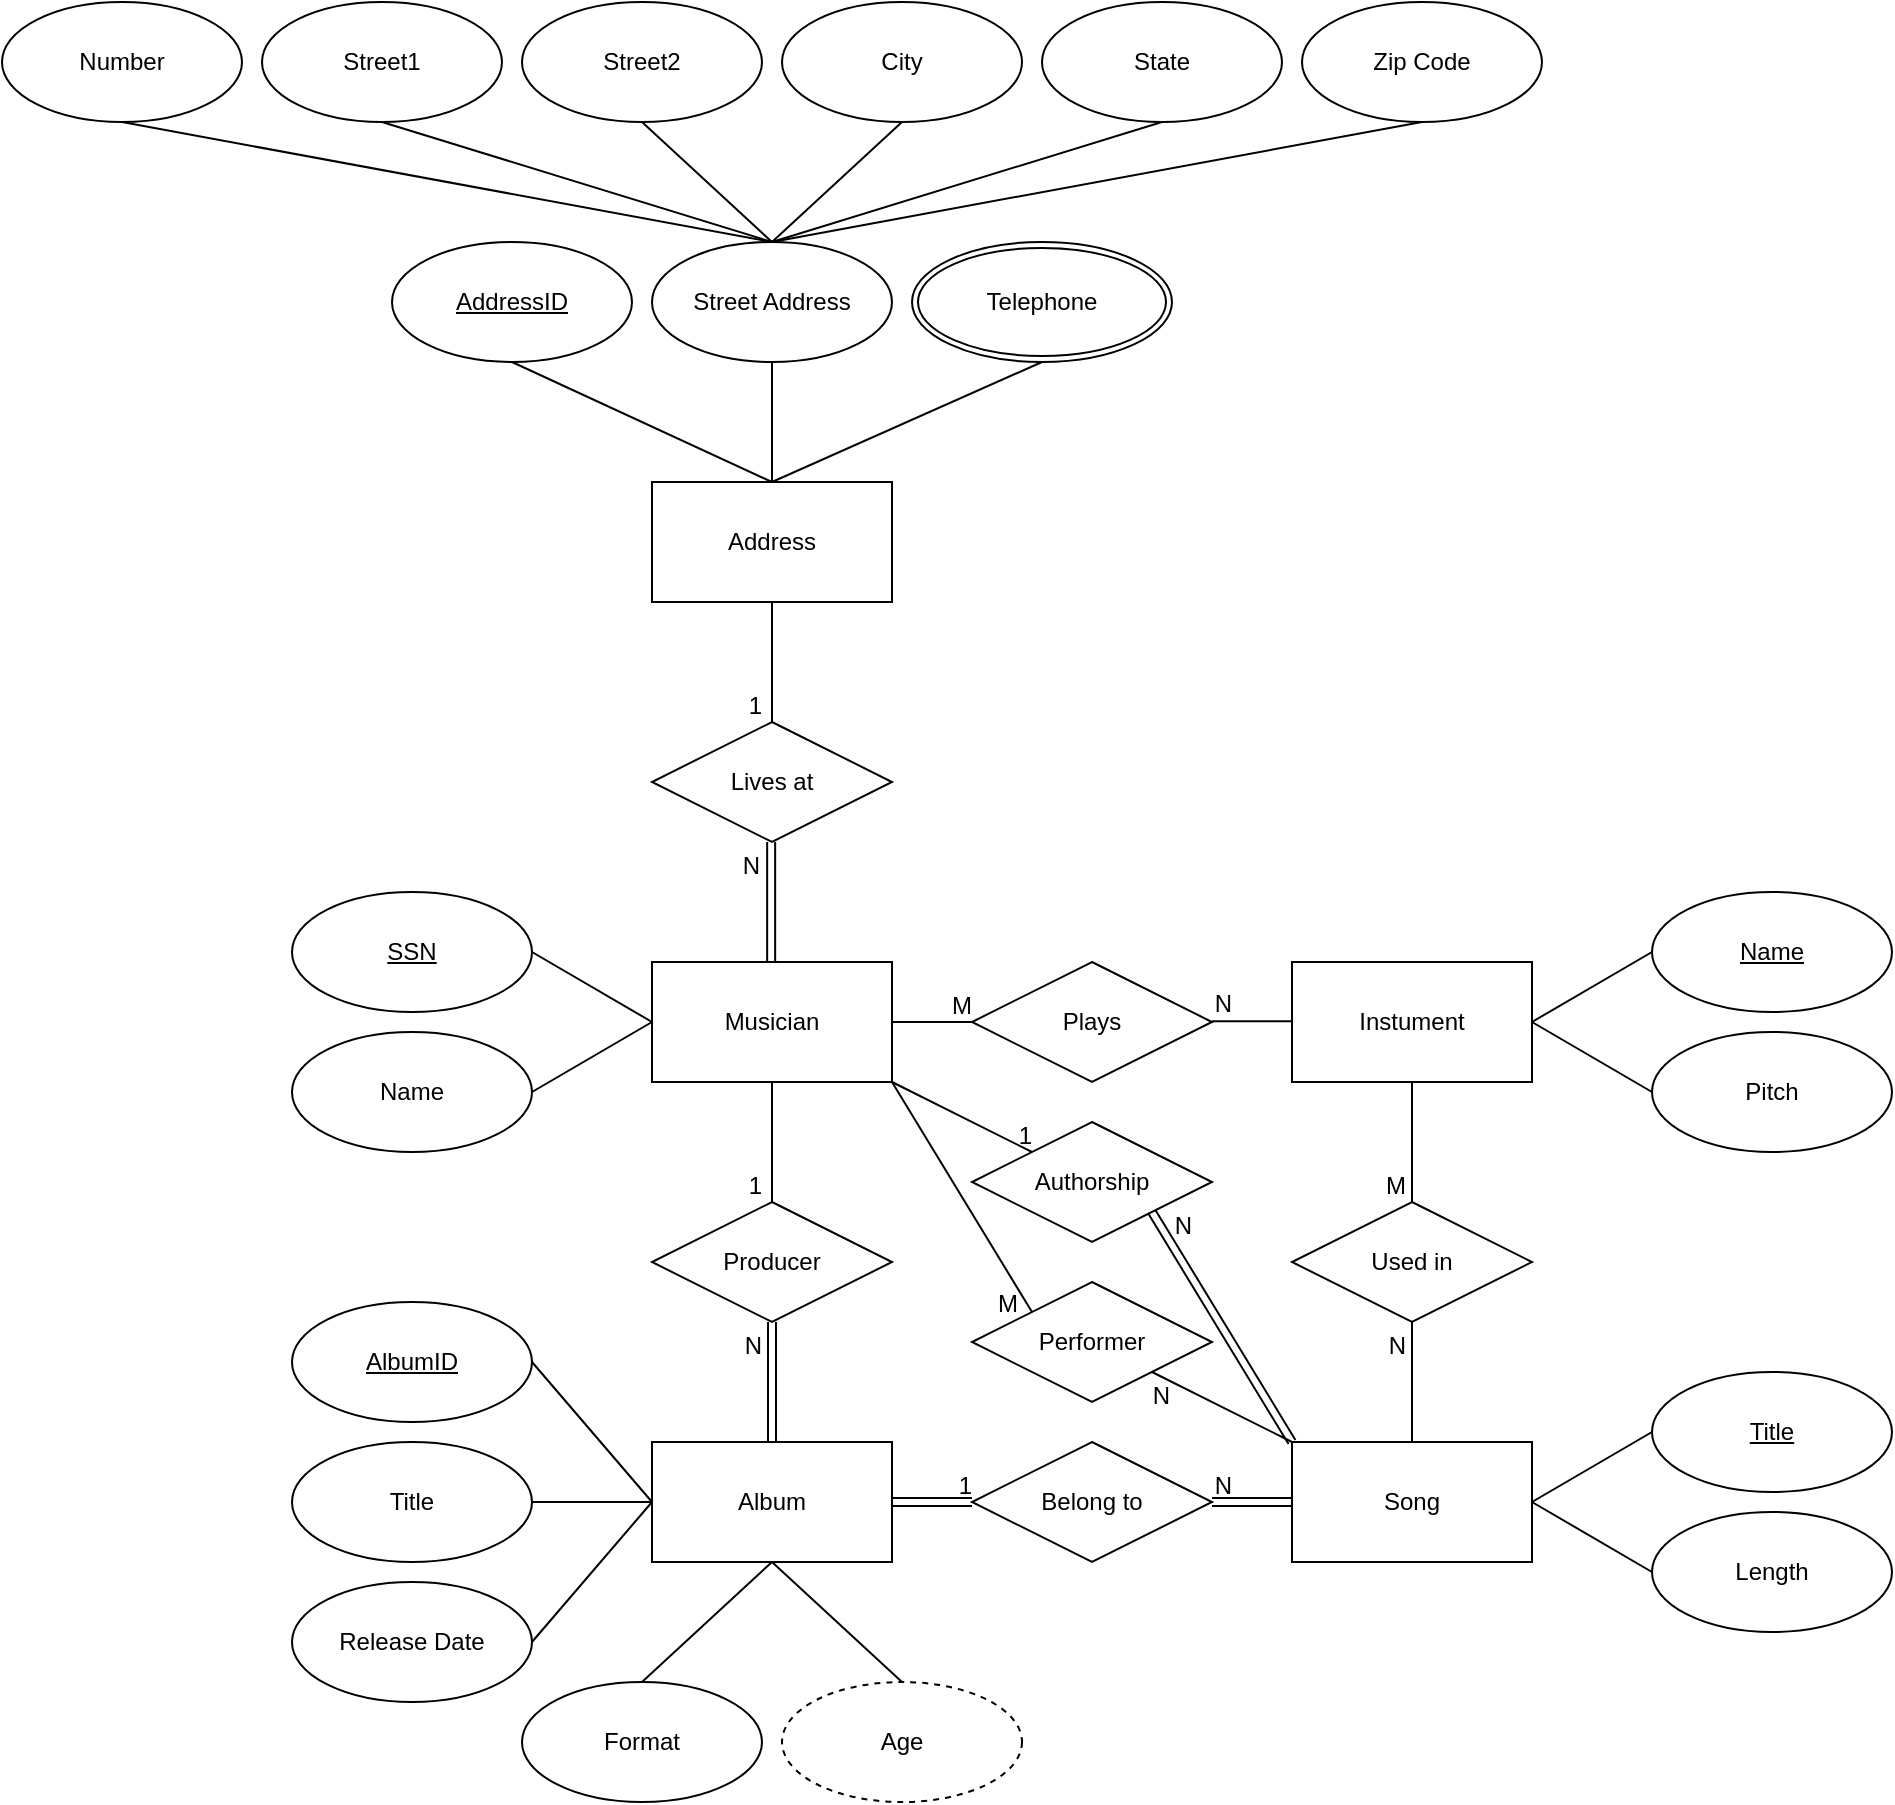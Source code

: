 <mxfile version="17.4.3" type="device"><diagram id="0vm3XnutweE4mUrdaMv1" name="Page-1"><mxGraphModel dx="681" dy="1884" grid="1" gridSize="10" guides="1" tooltips="1" connect="1" arrows="1" fold="1" page="1" pageScale="1" pageWidth="850" pageHeight="1100" math="0" shadow="0"><root><mxCell id="0"/><mxCell id="1" parent="0"/><mxCell id="-oKEnq-iQwS7xdoUa75c-1" value="Musician" style="rounded=0;whiteSpace=wrap;html=1;" vertex="1" parent="1"><mxGeometry x="380" y="290" width="120" height="60" as="geometry"/></mxCell><mxCell id="-oKEnq-iQwS7xdoUa75c-2" value="Instument" style="rounded=0;whiteSpace=wrap;html=1;" vertex="1" parent="1"><mxGeometry x="700" y="290" width="120" height="60" as="geometry"/></mxCell><mxCell id="-oKEnq-iQwS7xdoUa75c-3" value="Address" style="whiteSpace=wrap;html=1;" vertex="1" parent="1"><mxGeometry x="380" y="50" width="120" height="60" as="geometry"/></mxCell><mxCell id="-oKEnq-iQwS7xdoUa75c-4" value="Song" style="whiteSpace=wrap;html=1;" vertex="1" parent="1"><mxGeometry x="700" y="530" width="120" height="60" as="geometry"/></mxCell><mxCell id="-oKEnq-iQwS7xdoUa75c-6" value="Album" style="whiteSpace=wrap;html=1;" vertex="1" parent="1"><mxGeometry x="380" y="530" width="120" height="60" as="geometry"/></mxCell><mxCell id="-oKEnq-iQwS7xdoUa75c-7" value="&lt;u&gt;SSN&lt;/u&gt;" style="ellipse;whiteSpace=wrap;html=1;" vertex="1" parent="1"><mxGeometry x="200" y="255" width="120" height="60" as="geometry"/></mxCell><mxCell id="-oKEnq-iQwS7xdoUa75c-8" value="Name" style="ellipse;whiteSpace=wrap;html=1;" vertex="1" parent="1"><mxGeometry x="200" y="325" width="120" height="60" as="geometry"/></mxCell><mxCell id="-oKEnq-iQwS7xdoUa75c-9" value="&lt;u&gt;AddressID&lt;/u&gt;" style="ellipse;whiteSpace=wrap;html=1;" vertex="1" parent="1"><mxGeometry x="250" y="-70" width="120" height="60" as="geometry"/></mxCell><mxCell id="-oKEnq-iQwS7xdoUa75c-10" value="Number" style="ellipse;whiteSpace=wrap;html=1;" vertex="1" parent="1"><mxGeometry x="55" y="-190" width="120" height="60" as="geometry"/></mxCell><mxCell id="-oKEnq-iQwS7xdoUa75c-11" value="Street1" style="ellipse;whiteSpace=wrap;html=1;" vertex="1" parent="1"><mxGeometry x="185" y="-190" width="120" height="60" as="geometry"/></mxCell><mxCell id="-oKEnq-iQwS7xdoUa75c-12" value="Street2" style="ellipse;whiteSpace=wrap;html=1;" vertex="1" parent="1"><mxGeometry x="315" y="-190" width="120" height="60" as="geometry"/></mxCell><mxCell id="-oKEnq-iQwS7xdoUa75c-13" value="City" style="ellipse;whiteSpace=wrap;html=1;" vertex="1" parent="1"><mxGeometry x="445" y="-190" width="120" height="60" as="geometry"/></mxCell><mxCell id="-oKEnq-iQwS7xdoUa75c-14" value="State" style="ellipse;whiteSpace=wrap;html=1;" vertex="1" parent="1"><mxGeometry x="575" y="-190" width="120" height="60" as="geometry"/></mxCell><mxCell id="-oKEnq-iQwS7xdoUa75c-17" value="Zip Code" style="ellipse;whiteSpace=wrap;html=1;" vertex="1" parent="1"><mxGeometry x="705" y="-190" width="120" height="60" as="geometry"/></mxCell><mxCell id="-oKEnq-iQwS7xdoUa75c-19" value="&lt;u&gt;Name&lt;/u&gt;" style="ellipse;whiteSpace=wrap;html=1;" vertex="1" parent="1"><mxGeometry x="880" y="255" width="120" height="60" as="geometry"/></mxCell><mxCell id="-oKEnq-iQwS7xdoUa75c-20" value="Pitch" style="ellipse;whiteSpace=wrap;html=1;" vertex="1" parent="1"><mxGeometry x="880" y="325" width="120" height="60" as="geometry"/></mxCell><mxCell id="-oKEnq-iQwS7xdoUa75c-21" value="Length" style="ellipse;whiteSpace=wrap;html=1;" vertex="1" parent="1"><mxGeometry x="880" y="565" width="120" height="60" as="geometry"/></mxCell><mxCell id="-oKEnq-iQwS7xdoUa75c-22" value="&lt;u&gt;Title&lt;/u&gt;" style="ellipse;whiteSpace=wrap;html=1;" vertex="1" parent="1"><mxGeometry x="880" y="495" width="120" height="60" as="geometry"/></mxCell><mxCell id="-oKEnq-iQwS7xdoUa75c-23" value="&lt;u&gt;AlbumID&lt;/u&gt;" style="ellipse;whiteSpace=wrap;html=1;" vertex="1" parent="1"><mxGeometry x="200" y="460" width="120" height="60" as="geometry"/></mxCell><mxCell id="-oKEnq-iQwS7xdoUa75c-24" value="Title" style="ellipse;whiteSpace=wrap;html=1;" vertex="1" parent="1"><mxGeometry x="200" y="530" width="120" height="60" as="geometry"/></mxCell><mxCell id="-oKEnq-iQwS7xdoUa75c-25" value="Release Date" style="ellipse;whiteSpace=wrap;html=1;" vertex="1" parent="1"><mxGeometry x="200" y="600" width="120" height="60" as="geometry"/></mxCell><mxCell id="-oKEnq-iQwS7xdoUa75c-26" value="Format" style="ellipse;whiteSpace=wrap;html=1;" vertex="1" parent="1"><mxGeometry x="315" y="650" width="120" height="60" as="geometry"/></mxCell><mxCell id="-oKEnq-iQwS7xdoUa75c-30" value="Street Address" style="ellipse;whiteSpace=wrap;html=1;" vertex="1" parent="1"><mxGeometry x="380" y="-70" width="120" height="60" as="geometry"/></mxCell><mxCell id="-oKEnq-iQwS7xdoUa75c-33" value="" style="endArrow=none;html=1;rounded=0;exitX=0.5;exitY=1;exitDx=0;exitDy=0;entryX=0.5;entryY=0;entryDx=0;entryDy=0;" edge="1" parent="1" source="-oKEnq-iQwS7xdoUa75c-9" target="-oKEnq-iQwS7xdoUa75c-3"><mxGeometry relative="1" as="geometry"><mxPoint x="310" y="10" as="sourcePoint"/><mxPoint x="490" y="50" as="targetPoint"/></mxGeometry></mxCell><mxCell id="-oKEnq-iQwS7xdoUa75c-34" value="" style="endArrow=none;html=1;rounded=0;exitX=0.5;exitY=1;exitDx=0;exitDy=0;entryX=0.5;entryY=0;entryDx=0;entryDy=0;" edge="1" parent="1" source="-oKEnq-iQwS7xdoUa75c-30" target="-oKEnq-iQwS7xdoUa75c-3"><mxGeometry relative="1" as="geometry"><mxPoint x="330" y="50" as="sourcePoint"/><mxPoint x="490" y="50" as="targetPoint"/></mxGeometry></mxCell><mxCell id="-oKEnq-iQwS7xdoUa75c-35" value="" style="endArrow=none;html=1;rounded=0;exitX=0.5;exitY=0;exitDx=0;exitDy=0;entryX=0.5;entryY=1;entryDx=0;entryDy=0;" edge="1" parent="1" source="-oKEnq-iQwS7xdoUa75c-3" target="-oKEnq-iQwS7xdoUa75c-42"><mxGeometry relative="1" as="geometry"><mxPoint x="500" y="30" as="sourcePoint"/><mxPoint x="660" y="30" as="targetPoint"/></mxGeometry></mxCell><mxCell id="-oKEnq-iQwS7xdoUa75c-36" value="" style="endArrow=none;html=1;rounded=0;exitX=0.5;exitY=1;exitDx=0;exitDy=0;entryX=0.5;entryY=0;entryDx=0;entryDy=0;" edge="1" parent="1" source="-oKEnq-iQwS7xdoUa75c-10" target="-oKEnq-iQwS7xdoUa75c-30"><mxGeometry relative="1" as="geometry"><mxPoint x="160" y="-90" as="sourcePoint"/><mxPoint x="320" y="-90" as="targetPoint"/></mxGeometry></mxCell><mxCell id="-oKEnq-iQwS7xdoUa75c-37" value="" style="endArrow=none;html=1;rounded=0;exitX=0.5;exitY=1;exitDx=0;exitDy=0;" edge="1" parent="1" source="-oKEnq-iQwS7xdoUa75c-11"><mxGeometry relative="1" as="geometry"><mxPoint x="125" y="-120" as="sourcePoint"/><mxPoint x="440" y="-70" as="targetPoint"/></mxGeometry></mxCell><mxCell id="-oKEnq-iQwS7xdoUa75c-38" value="" style="endArrow=none;html=1;rounded=0;exitX=0.5;exitY=1;exitDx=0;exitDy=0;" edge="1" parent="1" source="-oKEnq-iQwS7xdoUa75c-12"><mxGeometry relative="1" as="geometry"><mxPoint x="135" y="-110" as="sourcePoint"/><mxPoint x="440" y="-70" as="targetPoint"/></mxGeometry></mxCell><mxCell id="-oKEnq-iQwS7xdoUa75c-39" value="" style="endArrow=none;html=1;rounded=0;exitX=0.5;exitY=1;exitDx=0;exitDy=0;" edge="1" parent="1" source="-oKEnq-iQwS7xdoUa75c-13"><mxGeometry relative="1" as="geometry"><mxPoint x="385" y="-120" as="sourcePoint"/><mxPoint x="440" y="-70" as="targetPoint"/></mxGeometry></mxCell><mxCell id="-oKEnq-iQwS7xdoUa75c-40" value="" style="endArrow=none;html=1;rounded=0;exitX=0.5;exitY=1;exitDx=0;exitDy=0;entryX=0.5;entryY=0;entryDx=0;entryDy=0;" edge="1" parent="1" source="-oKEnq-iQwS7xdoUa75c-14" target="-oKEnq-iQwS7xdoUa75c-30"><mxGeometry relative="1" as="geometry"><mxPoint x="255" y="-120" as="sourcePoint"/><mxPoint x="450" y="-60" as="targetPoint"/></mxGeometry></mxCell><mxCell id="-oKEnq-iQwS7xdoUa75c-41" value="" style="endArrow=none;html=1;rounded=0;exitX=0.5;exitY=1;exitDx=0;exitDy=0;" edge="1" parent="1" source="-oKEnq-iQwS7xdoUa75c-17"><mxGeometry relative="1" as="geometry"><mxPoint x="125" y="-120" as="sourcePoint"/><mxPoint x="440" y="-70" as="targetPoint"/></mxGeometry></mxCell><mxCell id="-oKEnq-iQwS7xdoUa75c-42" value="Telephone" style="ellipse;shape=doubleEllipse;margin=3;whiteSpace=wrap;html=1;align=center;shadow=0;" vertex="1" parent="1"><mxGeometry x="510" y="-70" width="130" height="60" as="geometry"/></mxCell><mxCell id="-oKEnq-iQwS7xdoUa75c-43" value="" style="endArrow=none;html=1;rounded=0;exitX=1;exitY=0.5;exitDx=0;exitDy=0;entryX=0;entryY=0.5;entryDx=0;entryDy=0;" edge="1" parent="1" source="-oKEnq-iQwS7xdoUa75c-2" target="-oKEnq-iQwS7xdoUa75c-19"><mxGeometry relative="1" as="geometry"><mxPoint x="600" y="300" as="sourcePoint"/><mxPoint x="760" y="300" as="targetPoint"/></mxGeometry></mxCell><mxCell id="-oKEnq-iQwS7xdoUa75c-44" value="" style="endArrow=none;html=1;rounded=0;exitX=1;exitY=0.5;exitDx=0;exitDy=0;entryX=0;entryY=0.5;entryDx=0;entryDy=0;" edge="1" parent="1" source="-oKEnq-iQwS7xdoUa75c-2" target="-oKEnq-iQwS7xdoUa75c-20"><mxGeometry relative="1" as="geometry"><mxPoint x="600" y="300" as="sourcePoint"/><mxPoint x="760" y="300" as="targetPoint"/></mxGeometry></mxCell><mxCell id="-oKEnq-iQwS7xdoUa75c-46" value="" style="endArrow=none;html=1;rounded=0;exitX=1;exitY=0.5;exitDx=0;exitDy=0;entryX=0;entryY=0.5;entryDx=0;entryDy=0;" edge="1" parent="1" source="-oKEnq-iQwS7xdoUa75c-7" target="-oKEnq-iQwS7xdoUa75c-1"><mxGeometry relative="1" as="geometry"><mxPoint x="460" y="460" as="sourcePoint"/><mxPoint x="620" y="460" as="targetPoint"/></mxGeometry></mxCell><mxCell id="-oKEnq-iQwS7xdoUa75c-48" value="" style="endArrow=none;html=1;rounded=0;exitX=1;exitY=0.5;exitDx=0;exitDy=0;entryX=0;entryY=0.5;entryDx=0;entryDy=0;" edge="1" parent="1" source="-oKEnq-iQwS7xdoUa75c-8" target="-oKEnq-iQwS7xdoUa75c-1"><mxGeometry relative="1" as="geometry"><mxPoint x="330" y="270" as="sourcePoint"/><mxPoint x="390" y="330" as="targetPoint"/></mxGeometry></mxCell><mxCell id="-oKEnq-iQwS7xdoUa75c-49" value="" style="endArrow=none;html=1;rounded=0;exitX=1;exitY=0.5;exitDx=0;exitDy=0;entryX=0;entryY=0.5;entryDx=0;entryDy=0;" edge="1" parent="1" source="-oKEnq-iQwS7xdoUa75c-4" target="-oKEnq-iQwS7xdoUa75c-22"><mxGeometry relative="1" as="geometry"><mxPoint x="620" y="510" as="sourcePoint"/><mxPoint x="780" y="510" as="targetPoint"/></mxGeometry></mxCell><mxCell id="-oKEnq-iQwS7xdoUa75c-50" value="" style="endArrow=none;html=1;rounded=0;exitX=1;exitY=0.5;exitDx=0;exitDy=0;entryX=0;entryY=0.5;entryDx=0;entryDy=0;" edge="1" parent="1" source="-oKEnq-iQwS7xdoUa75c-4" target="-oKEnq-iQwS7xdoUa75c-21"><mxGeometry relative="1" as="geometry"><mxPoint x="620" y="510" as="sourcePoint"/><mxPoint x="780" y="510" as="targetPoint"/></mxGeometry></mxCell><mxCell id="-oKEnq-iQwS7xdoUa75c-51" value="Age" style="ellipse;whiteSpace=wrap;html=1;align=center;dashed=1;shadow=0;" vertex="1" parent="1"><mxGeometry x="445" y="650" width="120" height="60" as="geometry"/></mxCell><mxCell id="-oKEnq-iQwS7xdoUa75c-53" value="" style="endArrow=none;html=1;rounded=0;exitX=1;exitY=0.5;exitDx=0;exitDy=0;entryX=0;entryY=0.5;entryDx=0;entryDy=0;" edge="1" parent="1" source="-oKEnq-iQwS7xdoUa75c-23" target="-oKEnq-iQwS7xdoUa75c-6"><mxGeometry relative="1" as="geometry"><mxPoint x="420" y="470" as="sourcePoint"/><mxPoint x="580" y="470" as="targetPoint"/></mxGeometry></mxCell><mxCell id="-oKEnq-iQwS7xdoUa75c-54" value="" style="endArrow=none;html=1;rounded=0;exitX=1;exitY=0.5;exitDx=0;exitDy=0;entryX=0;entryY=0.5;entryDx=0;entryDy=0;" edge="1" parent="1" source="-oKEnq-iQwS7xdoUa75c-24" target="-oKEnq-iQwS7xdoUa75c-6"><mxGeometry relative="1" as="geometry"><mxPoint x="420" y="470" as="sourcePoint"/><mxPoint x="580" y="470" as="targetPoint"/></mxGeometry></mxCell><mxCell id="-oKEnq-iQwS7xdoUa75c-55" value="" style="endArrow=none;html=1;rounded=0;exitX=1;exitY=0.5;exitDx=0;exitDy=0;entryX=0;entryY=0.5;entryDx=0;entryDy=0;" edge="1" parent="1" source="-oKEnq-iQwS7xdoUa75c-25" target="-oKEnq-iQwS7xdoUa75c-6"><mxGeometry relative="1" as="geometry"><mxPoint x="420" y="470" as="sourcePoint"/><mxPoint x="580" y="470" as="targetPoint"/></mxGeometry></mxCell><mxCell id="-oKEnq-iQwS7xdoUa75c-56" value="" style="endArrow=none;html=1;rounded=0;exitX=0.5;exitY=0;exitDx=0;exitDy=0;" edge="1" parent="1" source="-oKEnq-iQwS7xdoUa75c-26"><mxGeometry relative="1" as="geometry"><mxPoint x="420" y="470" as="sourcePoint"/><mxPoint x="440" y="590" as="targetPoint"/></mxGeometry></mxCell><mxCell id="-oKEnq-iQwS7xdoUa75c-57" value="" style="endArrow=none;html=1;rounded=0;exitX=0.5;exitY=0;exitDx=0;exitDy=0;entryX=0.5;entryY=1;entryDx=0;entryDy=0;" edge="1" parent="1" source="-oKEnq-iQwS7xdoUa75c-51" target="-oKEnq-iQwS7xdoUa75c-6"><mxGeometry relative="1" as="geometry"><mxPoint x="420" y="470" as="sourcePoint"/><mxPoint x="580" y="470" as="targetPoint"/></mxGeometry></mxCell><mxCell id="-oKEnq-iQwS7xdoUa75c-58" value="Lives at" style="shape=rhombus;perimeter=rhombusPerimeter;whiteSpace=wrap;html=1;align=center;shadow=0;" vertex="1" parent="1"><mxGeometry x="380" y="170" width="120" height="60" as="geometry"/></mxCell><mxCell id="-oKEnq-iQwS7xdoUa75c-59" value="Plays" style="shape=rhombus;perimeter=rhombusPerimeter;whiteSpace=wrap;html=1;align=center;shadow=0;" vertex="1" parent="1"><mxGeometry x="540" y="290" width="120" height="60" as="geometry"/></mxCell><mxCell id="-oKEnq-iQwS7xdoUa75c-60" value="Used in" style="shape=rhombus;perimeter=rhombusPerimeter;whiteSpace=wrap;html=1;align=center;shadow=0;" vertex="1" parent="1"><mxGeometry x="700" y="410" width="120" height="60" as="geometry"/></mxCell><mxCell id="-oKEnq-iQwS7xdoUa75c-61" value="Authorship" style="shape=rhombus;perimeter=rhombusPerimeter;whiteSpace=wrap;html=1;align=center;shadow=0;" vertex="1" parent="1"><mxGeometry x="540" y="370" width="120" height="60" as="geometry"/></mxCell><mxCell id="-oKEnq-iQwS7xdoUa75c-62" value="Performer" style="shape=rhombus;perimeter=rhombusPerimeter;whiteSpace=wrap;html=1;align=center;shadow=0;" vertex="1" parent="1"><mxGeometry x="540" y="450" width="120" height="60" as="geometry"/></mxCell><mxCell id="-oKEnq-iQwS7xdoUa75c-63" value="Producer" style="shape=rhombus;perimeter=rhombusPerimeter;whiteSpace=wrap;html=1;align=center;shadow=0;" vertex="1" parent="1"><mxGeometry x="380" y="410" width="120" height="60" as="geometry"/></mxCell><mxCell id="-oKEnq-iQwS7xdoUa75c-65" value="Belong to" style="shape=rhombus;perimeter=rhombusPerimeter;whiteSpace=wrap;html=1;align=center;shadow=0;" vertex="1" parent="1"><mxGeometry x="540" y="530" width="120" height="60" as="geometry"/></mxCell><mxCell id="-oKEnq-iQwS7xdoUa75c-66" value="" style="shape=link;html=1;rounded=0;entryX=0.5;entryY=1;entryDx=0;entryDy=0;exitX=0.5;exitY=0;exitDx=0;exitDy=0;" edge="1" parent="1"><mxGeometry relative="1" as="geometry"><mxPoint x="439.58" y="290" as="sourcePoint"/><mxPoint x="439.58" y="230" as="targetPoint"/></mxGeometry></mxCell><mxCell id="-oKEnq-iQwS7xdoUa75c-67" value="N" style="resizable=0;html=1;align=right;verticalAlign=bottom;shadow=0;" connectable="0" vertex="1" parent="-oKEnq-iQwS7xdoUa75c-66"><mxGeometry x="1" relative="1" as="geometry"><mxPoint x="-5" y="20" as="offset"/></mxGeometry></mxCell><mxCell id="-oKEnq-iQwS7xdoUa75c-70" value="" style="endArrow=none;html=1;rounded=0;exitX=0.5;exitY=1;exitDx=0;exitDy=0;entryX=0.5;entryY=0;entryDx=0;entryDy=0;" edge="1" parent="1" source="-oKEnq-iQwS7xdoUa75c-3" target="-oKEnq-iQwS7xdoUa75c-58"><mxGeometry relative="1" as="geometry"><mxPoint x="490" y="200" as="sourcePoint"/><mxPoint x="510" y="130" as="targetPoint"/></mxGeometry></mxCell><mxCell id="-oKEnq-iQwS7xdoUa75c-71" value="1" style="resizable=0;html=1;align=right;verticalAlign=bottom;shadow=0;" connectable="0" vertex="1" parent="-oKEnq-iQwS7xdoUa75c-70"><mxGeometry x="1" relative="1" as="geometry"><mxPoint x="-5" as="offset"/></mxGeometry></mxCell><mxCell id="-oKEnq-iQwS7xdoUa75c-72" value="" style="shape=link;html=1;rounded=0;entryX=0.5;entryY=1;entryDx=0;entryDy=0;exitX=0.5;exitY=0;exitDx=0;exitDy=0;" edge="1" parent="1" source="-oKEnq-iQwS7xdoUa75c-6" target="-oKEnq-iQwS7xdoUa75c-63"><mxGeometry relative="1" as="geometry"><mxPoint x="510" y="490" as="sourcePoint"/><mxPoint x="620" y="360" as="targetPoint"/></mxGeometry></mxCell><mxCell id="-oKEnq-iQwS7xdoUa75c-73" value="N" style="resizable=0;html=1;align=right;verticalAlign=bottom;shadow=0;" connectable="0" vertex="1" parent="-oKEnq-iQwS7xdoUa75c-72"><mxGeometry x="1" relative="1" as="geometry"><mxPoint x="-5" y="20" as="offset"/></mxGeometry></mxCell><mxCell id="-oKEnq-iQwS7xdoUa75c-74" value="" style="endArrow=none;html=1;rounded=0;exitX=0.5;exitY=1;exitDx=0;exitDy=0;" edge="1" parent="1" source="-oKEnq-iQwS7xdoUa75c-1"><mxGeometry relative="1" as="geometry"><mxPoint x="400" y="370" as="sourcePoint"/><mxPoint x="440" y="410" as="targetPoint"/></mxGeometry></mxCell><mxCell id="-oKEnq-iQwS7xdoUa75c-75" value="1" style="resizable=0;html=1;align=right;verticalAlign=bottom;shadow=0;" connectable="0" vertex="1" parent="-oKEnq-iQwS7xdoUa75c-74"><mxGeometry x="1" relative="1" as="geometry"><mxPoint x="-5" as="offset"/></mxGeometry></mxCell><mxCell id="-oKEnq-iQwS7xdoUa75c-81" value="" style="endArrow=none;html=1;rounded=0;entryX=1;entryY=0.5;entryDx=0;entryDy=0;exitX=0;exitY=0.5;exitDx=0;exitDy=0;" edge="1" parent="1"><mxGeometry relative="1" as="geometry"><mxPoint x="700" y="319.58" as="sourcePoint"/><mxPoint x="660" y="319.58" as="targetPoint"/></mxGeometry></mxCell><mxCell id="-oKEnq-iQwS7xdoUa75c-82" value="N" style="resizable=0;html=1;align=right;verticalAlign=bottom;shadow=0;" connectable="0" vertex="1" parent="-oKEnq-iQwS7xdoUa75c-81"><mxGeometry x="1" relative="1" as="geometry"><mxPoint x="10" as="offset"/></mxGeometry></mxCell><mxCell id="-oKEnq-iQwS7xdoUa75c-91" value="" style="endArrow=none;html=1;rounded=0;exitX=0.5;exitY=1;exitDx=0;exitDy=0;entryX=0.5;entryY=0;entryDx=0;entryDy=0;" edge="1" parent="1" source="-oKEnq-iQwS7xdoUa75c-2" target="-oKEnq-iQwS7xdoUa75c-60"><mxGeometry relative="1" as="geometry"><mxPoint x="610" y="460" as="sourcePoint"/><mxPoint x="770" y="460" as="targetPoint"/></mxGeometry></mxCell><mxCell id="-oKEnq-iQwS7xdoUa75c-92" value="M" style="resizable=0;html=1;align=right;verticalAlign=bottom;shadow=0;" connectable="0" vertex="1" parent="-oKEnq-iQwS7xdoUa75c-91"><mxGeometry x="1" relative="1" as="geometry"><mxPoint x="-3" as="offset"/></mxGeometry></mxCell><mxCell id="-oKEnq-iQwS7xdoUa75c-93" value="" style="endArrow=none;html=1;rounded=0;exitX=1;exitY=1;exitDx=0;exitDy=0;entryX=0;entryY=0;entryDx=0;entryDy=0;" edge="1" parent="1" source="-oKEnq-iQwS7xdoUa75c-1" target="-oKEnq-iQwS7xdoUa75c-61"><mxGeometry relative="1" as="geometry"><mxPoint x="530" y="350" as="sourcePoint"/><mxPoint x="520" y="390" as="targetPoint"/></mxGeometry></mxCell><mxCell id="-oKEnq-iQwS7xdoUa75c-94" value="1" style="resizable=0;html=1;align=right;verticalAlign=bottom;shadow=0;" connectable="0" vertex="1" parent="-oKEnq-iQwS7xdoUa75c-93"><mxGeometry x="1" relative="1" as="geometry"/></mxCell><mxCell id="-oKEnq-iQwS7xdoUa75c-95" value="" style="shape=link;html=1;rounded=0;exitX=0;exitY=0;exitDx=0;exitDy=0;entryX=1;entryY=1;entryDx=0;entryDy=0;" edge="1" parent="1" source="-oKEnq-iQwS7xdoUa75c-4" target="-oKEnq-iQwS7xdoUa75c-61"><mxGeometry relative="1" as="geometry"><mxPoint x="530" y="350" as="sourcePoint"/><mxPoint x="670" y="410" as="targetPoint"/></mxGeometry></mxCell><mxCell id="-oKEnq-iQwS7xdoUa75c-96" value="N" style="resizable=0;html=1;align=right;verticalAlign=bottom;shadow=0;" connectable="0" vertex="1" parent="-oKEnq-iQwS7xdoUa75c-95"><mxGeometry x="1" relative="1" as="geometry"><mxPoint x="20" y="15" as="offset"/></mxGeometry></mxCell><mxCell id="-oKEnq-iQwS7xdoUa75c-99" value="" style="endArrow=none;html=1;rounded=0;exitX=1;exitY=1;exitDx=0;exitDy=0;entryX=0;entryY=0;entryDx=0;entryDy=0;" edge="1" parent="1" source="-oKEnq-iQwS7xdoUa75c-1" target="-oKEnq-iQwS7xdoUa75c-62"><mxGeometry relative="1" as="geometry"><mxPoint x="530" y="350" as="sourcePoint"/><mxPoint x="690" y="350" as="targetPoint"/></mxGeometry></mxCell><mxCell id="-oKEnq-iQwS7xdoUa75c-100" value="M" style="resizable=0;html=1;align=right;verticalAlign=bottom;shadow=0;" connectable="0" vertex="1" parent="-oKEnq-iQwS7xdoUa75c-99"><mxGeometry x="1" relative="1" as="geometry"><mxPoint x="-6" y="5" as="offset"/></mxGeometry></mxCell><mxCell id="-oKEnq-iQwS7xdoUa75c-101" value="" style="endArrow=none;html=1;rounded=0;entryX=1;entryY=1;entryDx=0;entryDy=0;exitX=0;exitY=0;exitDx=0;exitDy=0;" edge="1" parent="1" source="-oKEnq-iQwS7xdoUa75c-4" target="-oKEnq-iQwS7xdoUa75c-62"><mxGeometry relative="1" as="geometry"><mxPoint x="530" y="350" as="sourcePoint"/><mxPoint x="690" y="350" as="targetPoint"/></mxGeometry></mxCell><mxCell id="-oKEnq-iQwS7xdoUa75c-102" value="N" style="resizable=0;html=1;align=right;verticalAlign=bottom;shadow=0;" connectable="0" vertex="1" parent="-oKEnq-iQwS7xdoUa75c-101"><mxGeometry x="1" relative="1" as="geometry"><mxPoint x="10" y="21" as="offset"/></mxGeometry></mxCell><mxCell id="-oKEnq-iQwS7xdoUa75c-103" value="" style="shape=link;html=1;rounded=0;exitX=1;exitY=0.5;exitDx=0;exitDy=0;entryX=0;entryY=0.5;entryDx=0;entryDy=0;" edge="1" parent="1" source="-oKEnq-iQwS7xdoUa75c-6" target="-oKEnq-iQwS7xdoUa75c-65"><mxGeometry relative="1" as="geometry"><mxPoint x="490" y="350" as="sourcePoint"/><mxPoint x="650" y="350" as="targetPoint"/></mxGeometry></mxCell><mxCell id="-oKEnq-iQwS7xdoUa75c-104" value="1" style="resizable=0;html=1;align=right;verticalAlign=bottom;shadow=0;" connectable="0" vertex="1" parent="-oKEnq-iQwS7xdoUa75c-103"><mxGeometry x="1" relative="1" as="geometry"/></mxCell><mxCell id="-oKEnq-iQwS7xdoUa75c-107" value="" style="endArrow=none;html=1;rounded=0;exitX=0.5;exitY=0;exitDx=0;exitDy=0;entryX=0.5;entryY=1;entryDx=0;entryDy=0;" edge="1" parent="1" source="-oKEnq-iQwS7xdoUa75c-4" target="-oKEnq-iQwS7xdoUa75c-60"><mxGeometry relative="1" as="geometry"><mxPoint x="640" y="420" as="sourcePoint"/><mxPoint x="800" y="420" as="targetPoint"/></mxGeometry></mxCell><mxCell id="-oKEnq-iQwS7xdoUa75c-108" value="N" style="resizable=0;html=1;align=right;verticalAlign=bottom;shadow=0;" connectable="0" vertex="1" parent="-oKEnq-iQwS7xdoUa75c-107"><mxGeometry x="1" relative="1" as="geometry"><mxPoint x="-3" y="20" as="offset"/></mxGeometry></mxCell><mxCell id="-oKEnq-iQwS7xdoUa75c-109" value="" style="endArrow=none;html=1;rounded=0;exitX=1;exitY=0.5;exitDx=0;exitDy=0;entryX=0;entryY=0.5;entryDx=0;entryDy=0;" edge="1" parent="1" source="-oKEnq-iQwS7xdoUa75c-1" target="-oKEnq-iQwS7xdoUa75c-59"><mxGeometry relative="1" as="geometry"><mxPoint x="480" y="350" as="sourcePoint"/><mxPoint x="640" y="350" as="targetPoint"/></mxGeometry></mxCell><mxCell id="-oKEnq-iQwS7xdoUa75c-110" value="M" style="resizable=0;html=1;align=right;verticalAlign=bottom;shadow=0;" connectable="0" vertex="1" parent="-oKEnq-iQwS7xdoUa75c-109"><mxGeometry x="1" relative="1" as="geometry"/></mxCell><mxCell id="-oKEnq-iQwS7xdoUa75c-114" value="" style="shape=link;html=1;rounded=0;exitX=0;exitY=0.5;exitDx=0;exitDy=0;entryX=1;entryY=0.5;entryDx=0;entryDy=0;" edge="1" parent="1" source="-oKEnq-iQwS7xdoUa75c-4" target="-oKEnq-iQwS7xdoUa75c-65"><mxGeometry relative="1" as="geometry"><mxPoint x="480" y="350" as="sourcePoint"/><mxPoint x="640" y="350" as="targetPoint"/></mxGeometry></mxCell><mxCell id="-oKEnq-iQwS7xdoUa75c-115" value="N" style="resizable=0;html=1;align=right;verticalAlign=bottom;shadow=0;" connectable="0" vertex="1" parent="-oKEnq-iQwS7xdoUa75c-114"><mxGeometry x="1" relative="1" as="geometry"><mxPoint x="10" as="offset"/></mxGeometry></mxCell></root></mxGraphModel></diagram></mxfile>